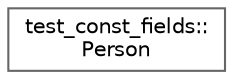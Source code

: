 digraph "类继承关系图"
{
 // LATEX_PDF_SIZE
  bgcolor="transparent";
  edge [fontname=Helvetica,fontsize=10,labelfontname=Helvetica,labelfontsize=10];
  node [fontname=Helvetica,fontsize=10,shape=box,height=0.2,width=0.4];
  rankdir="LR";
  Node0 [id="Node000000",label="test_const_fields::\lPerson",height=0.2,width=0.4,color="grey40", fillcolor="white", style="filled",URL="$structtest__const__fields_1_1_person.html",tooltip=" "];
}
